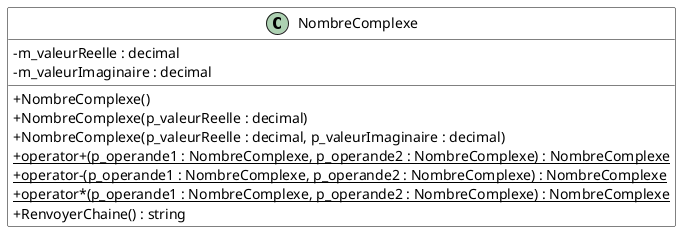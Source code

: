 @startuml NombreComplexeDiagClasses
skinparam classAttributeIconSize 0
skinparam class {
    BackgroundColor White
    BorderColor #000
}

class NombreComplexe {
    - m_valeurReelle : decimal
    - m_valeurImaginaire : decimal
    + NombreComplexe()
    + NombreComplexe(p_valeurReelle : decimal)
    + NombreComplexe(p_valeurReelle : decimal, p_valeurImaginaire : decimal)
    + {static} operator+(p_operande1 : NombreComplexe, p_operande2 : NombreComplexe) : NombreComplexe
    + {static} operator-(p_operande1 : NombreComplexe, p_operande2 : NombreComplexe) : NombreComplexe
    + {static} operator*(p_operande1 : NombreComplexe, p_operande2 : NombreComplexe) : NombreComplexe
    + RenvoyerChaine() : string
}
@enduml

